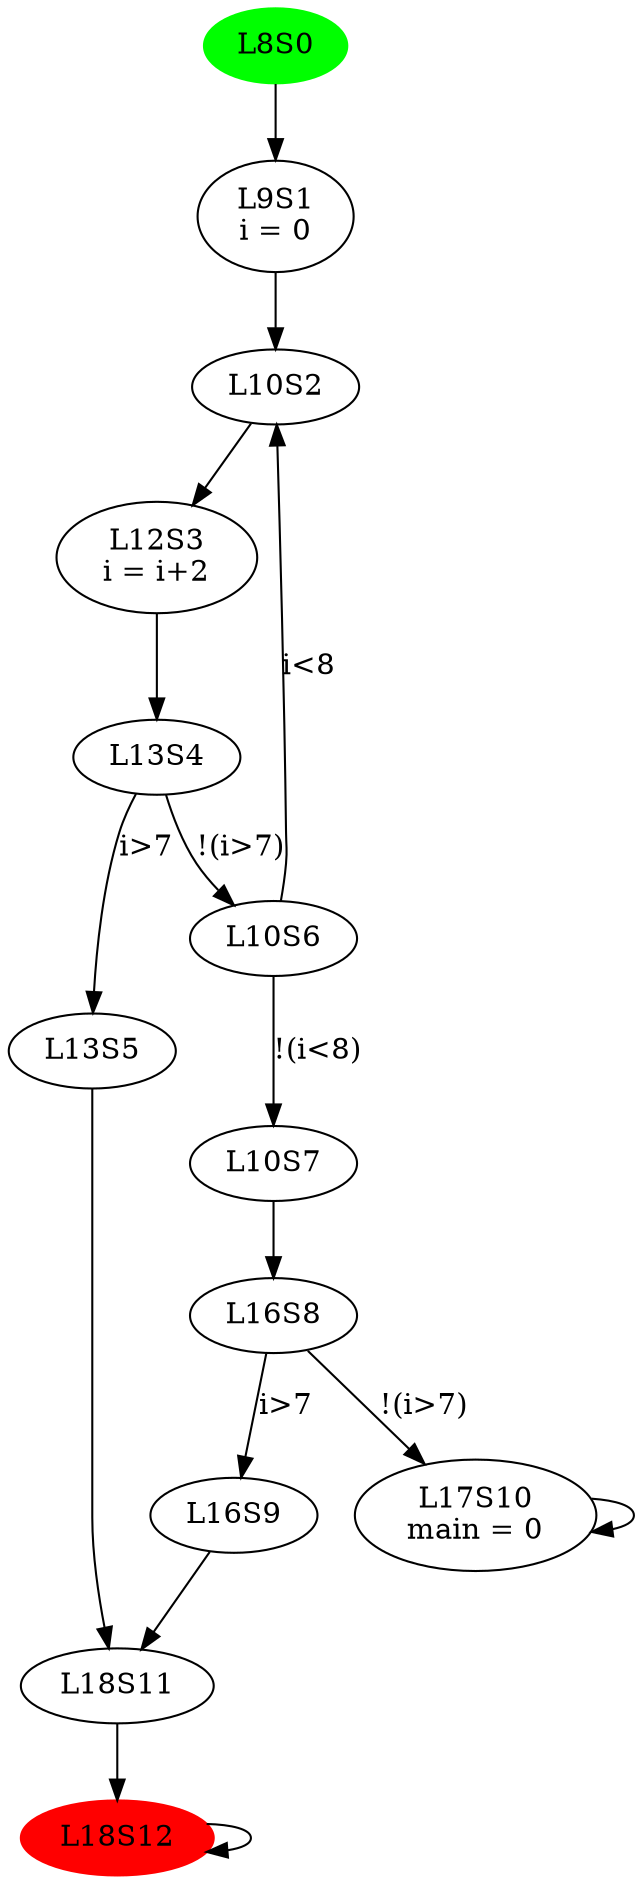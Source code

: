 // test_file
digraph {
	L8S0 -> L9S1 [label=""]
	L8S0 [label=L8S0
 color=green style=filled]
	L8S0 [label=L8S0
]
	L9S1 -> L10S2 [label=""]
	L9S1 [label="L9S1
i = 0
"]
	L10S2 -> L12S3 [label=""]
	L10S2 [label=L10S2
]
	L12S3 -> L13S4 [label=""]
	L12S3 [label="L12S3
i = i+2
"]
	L13S4 -> L13S5 [label="i>7"]
	L13S4 -> L10S6 [label="!(i>7)"]
	L13S4 [label=L13S4
]
	L13S5 -> L18S11 [label=""]
	L13S5 [label=L13S5
]
	L10S6 -> L10S2 [label="i<8"]
	L10S6 -> L10S7 [label="!(i<8)"]
	L10S6 [label=L10S6
]
	L18S11 -> L18S12 [label=""]
	L18S11 [label=L18S11
]
	L10S7 -> L16S8 [label=""]
	L10S7 [label=L10S7
]
	L16S8 -> L16S9 [label="i>7"]
	L16S8 -> L17S10 [label="!(i>7)"]
	L16S8 [label=L16S8
]
	L16S9 -> L18S11 [label=""]
	L16S9 [label=L16S9
]
	L17S10 -> L17S10 [label=""]
	L17S10 [label="L17S10
main = 0
"]
	L18S12 -> L18S12 [label=""]
	L18S12 [label=L18S12
 color=red style=filled]
	L18S12 [label=L18S12
]
}
